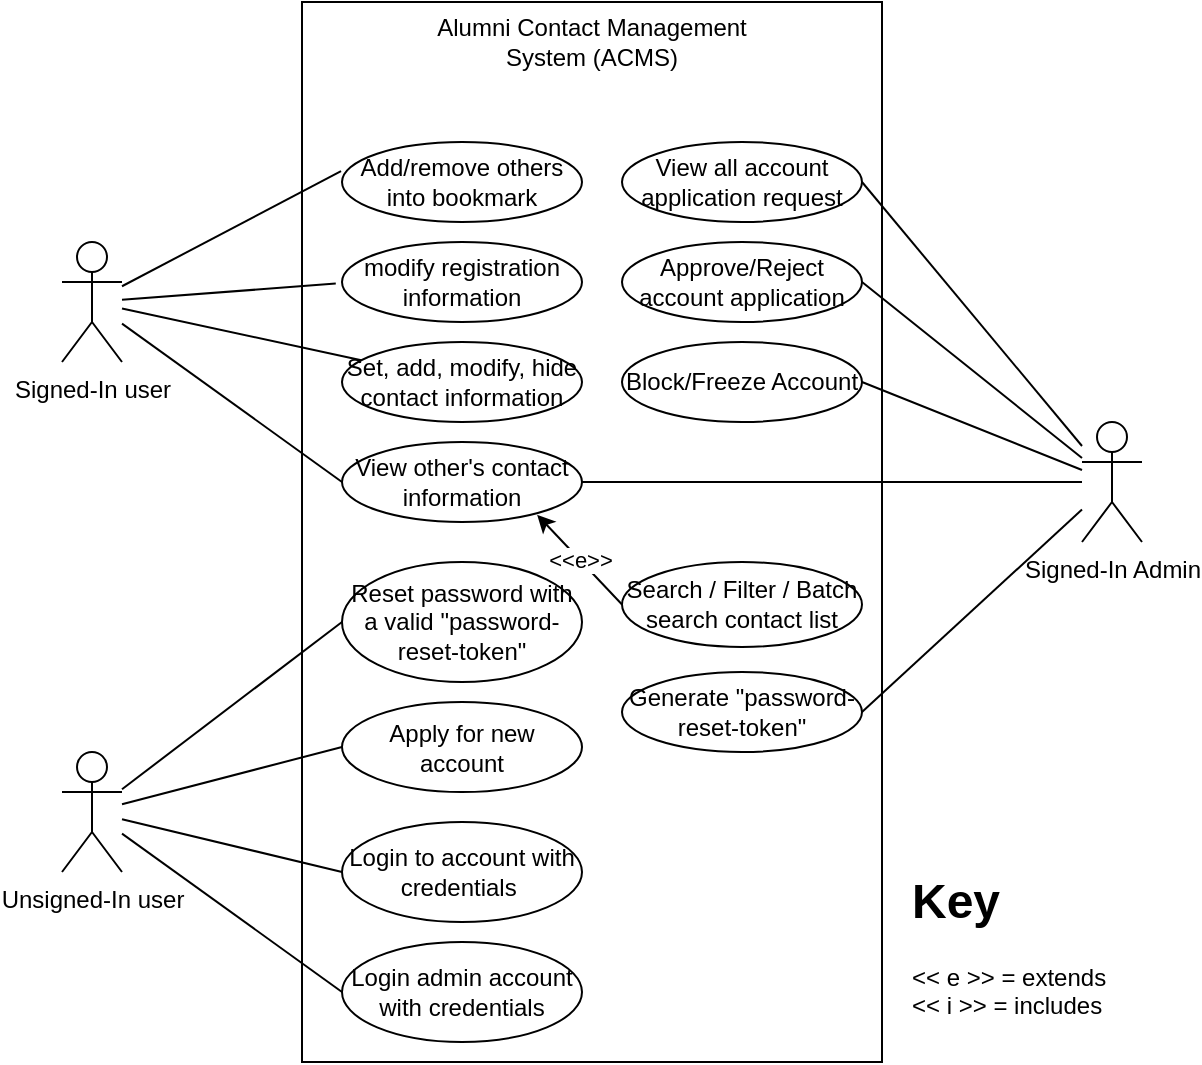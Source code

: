 <mxfile version="14.2.4" type="device"><diagram id="G1kOa4fqxSGU9bf7BF2B" name="Page-1"><mxGraphModel dx="1365" dy="708" grid="1" gridSize="10" guides="1" tooltips="1" connect="1" arrows="1" fold="1" page="1" pageScale="1" pageWidth="827" pageHeight="1169" math="0" shadow="0"><root><mxCell id="0"/><mxCell id="1" parent="0"/><mxCell id="L6AxCOGJ2hsjovgrTP8o-2" value="" style="rounded=0;whiteSpace=wrap;html=1;" vertex="1" parent="1"><mxGeometry x="170" y="150" width="290" height="530" as="geometry"/></mxCell><mxCell id="L6AxCOGJ2hsjovgrTP8o-3" value="Set, add, modify, hide contact information" style="ellipse;whiteSpace=wrap;html=1;" vertex="1" parent="1"><mxGeometry x="190" y="320" width="120" height="40" as="geometry"/></mxCell><mxCell id="L6AxCOGJ2hsjovgrTP8o-4" value="" style="endArrow=none;html=1;" edge="1" parent="1" source="L6AxCOGJ2hsjovgrTP8o-13" target="L6AxCOGJ2hsjovgrTP8o-3"><mxGeometry width="50" height="50" relative="1" as="geometry"><mxPoint x="80" y="300" as="sourcePoint"/><mxPoint x="170" y="280" as="targetPoint"/></mxGeometry></mxCell><mxCell id="L6AxCOGJ2hsjovgrTP8o-5" value="Unsigned-In user" style="shape=umlActor;verticalLabelPosition=bottom;verticalAlign=top;html=1;outlineConnect=0;" vertex="1" parent="1"><mxGeometry x="50" y="525" width="30" height="60" as="geometry"/></mxCell><mxCell id="L6AxCOGJ2hsjovgrTP8o-6" value="" style="endArrow=none;html=1;entryX=0;entryY=0.5;entryDx=0;entryDy=0;" edge="1" parent="1" source="L6AxCOGJ2hsjovgrTP8o-5" target="L6AxCOGJ2hsjovgrTP8o-7"><mxGeometry width="50" height="50" relative="1" as="geometry"><mxPoint x="180" y="575" as="sourcePoint"/><mxPoint x="200" y="585" as="targetPoint"/></mxGeometry></mxCell><mxCell id="L6AxCOGJ2hsjovgrTP8o-7" value="Apply for new account" style="ellipse;whiteSpace=wrap;html=1;" vertex="1" parent="1"><mxGeometry x="190" y="500" width="120" height="45" as="geometry"/></mxCell><mxCell id="L6AxCOGJ2hsjovgrTP8o-8" value="View other's contact information" style="ellipse;whiteSpace=wrap;html=1;" vertex="1" parent="1"><mxGeometry x="190" y="370" width="120" height="40" as="geometry"/></mxCell><mxCell id="L6AxCOGJ2hsjovgrTP8o-9" value="Login to account with credentials&amp;nbsp;" style="ellipse;whiteSpace=wrap;html=1;" vertex="1" parent="1"><mxGeometry x="190" y="560" width="120" height="50" as="geometry"/></mxCell><mxCell id="L6AxCOGJ2hsjovgrTP8o-10" value="" style="endArrow=none;html=1;entryX=0;entryY=0.5;entryDx=0;entryDy=0;" edge="1" parent="1" source="L6AxCOGJ2hsjovgrTP8o-5" target="L6AxCOGJ2hsjovgrTP8o-9"><mxGeometry width="50" height="50" relative="1" as="geometry"><mxPoint x="80" y="560" as="sourcePoint"/><mxPoint x="200" y="565" as="targetPoint"/></mxGeometry></mxCell><mxCell id="L6AxCOGJ2hsjovgrTP8o-11" value="Reset password with a valid &quot;password-reset-token&quot;" style="ellipse;whiteSpace=wrap;html=1;" vertex="1" parent="1"><mxGeometry x="190" y="430" width="120" height="60" as="geometry"/></mxCell><mxCell id="L6AxCOGJ2hsjovgrTP8o-12" value="" style="endArrow=none;html=1;entryX=0;entryY=0.5;entryDx=0;entryDy=0;" edge="1" parent="1" source="L6AxCOGJ2hsjovgrTP8o-5" target="L6AxCOGJ2hsjovgrTP8o-11"><mxGeometry width="50" height="50" relative="1" as="geometry"><mxPoint x="90" y="565" as="sourcePoint"/><mxPoint x="200" y="565" as="targetPoint"/></mxGeometry></mxCell><mxCell id="L6AxCOGJ2hsjovgrTP8o-13" value="Signed-In user" style="shape=umlActor;verticalLabelPosition=bottom;verticalAlign=top;html=1;outlineConnect=0;" vertex="1" parent="1"><mxGeometry x="50" y="270" width="30" height="60" as="geometry"/></mxCell><mxCell id="L6AxCOGJ2hsjovgrTP8o-14" value="" style="endArrow=none;html=1;entryX=0;entryY=0.5;entryDx=0;entryDy=0;" edge="1" parent="1" source="L6AxCOGJ2hsjovgrTP8o-13" target="L6AxCOGJ2hsjovgrTP8o-8"><mxGeometry width="50" height="50" relative="1" as="geometry"><mxPoint x="90" y="310" as="sourcePoint"/><mxPoint x="200" y="310" as="targetPoint"/></mxGeometry></mxCell><mxCell id="L6AxCOGJ2hsjovgrTP8o-15" value="Search / Filter / Batch search contact list" style="ellipse;whiteSpace=wrap;html=1;" vertex="1" parent="1"><mxGeometry x="330" y="430" width="120" height="42.5" as="geometry"/></mxCell><mxCell id="L6AxCOGJ2hsjovgrTP8o-16" value="&amp;lt;&amp;lt;e&amp;gt;&amp;gt;" style="endArrow=classic;html=1;exitX=0;exitY=0.5;exitDx=0;exitDy=0;entryX=0.813;entryY=0.91;entryDx=0;entryDy=0;entryPerimeter=0;" edge="1" parent="1" source="L6AxCOGJ2hsjovgrTP8o-15" target="L6AxCOGJ2hsjovgrTP8o-8"><mxGeometry width="50" height="50" relative="1" as="geometry"><mxPoint x="330" y="450" as="sourcePoint"/><mxPoint x="380" y="400" as="targetPoint"/><mxPoint as="offset"/></mxGeometry></mxCell><mxCell id="L6AxCOGJ2hsjovgrTP8o-17" value="&lt;h1&gt;Key&lt;/h1&gt;&lt;div&gt;&amp;lt;&amp;lt; e &amp;gt;&amp;gt; = extends&lt;/div&gt;&lt;div&gt;&amp;lt;&amp;lt; i &amp;gt;&amp;gt; = includes&lt;/div&gt;" style="text;html=1;strokeColor=none;fillColor=none;spacing=5;spacingTop=-20;whiteSpace=wrap;overflow=hidden;rounded=0;" vertex="1" parent="1"><mxGeometry x="470" y="580" width="130" height="90" as="geometry"/></mxCell><mxCell id="L6AxCOGJ2hsjovgrTP8o-18" value="modify registration information" style="ellipse;whiteSpace=wrap;html=1;" vertex="1" parent="1"><mxGeometry x="190" y="270" width="120" height="40" as="geometry"/></mxCell><mxCell id="L6AxCOGJ2hsjovgrTP8o-19" value="" style="endArrow=none;html=1;entryX=-0.026;entryY=0.52;entryDx=0;entryDy=0;entryPerimeter=0;" edge="1" parent="1" source="L6AxCOGJ2hsjovgrTP8o-13" target="L6AxCOGJ2hsjovgrTP8o-18"><mxGeometry width="50" height="50" relative="1" as="geometry"><mxPoint x="90" y="310" as="sourcePoint"/><mxPoint x="200" y="310" as="targetPoint"/></mxGeometry></mxCell><mxCell id="L6AxCOGJ2hsjovgrTP8o-20" value="Add/remove others into bookmark" style="ellipse;whiteSpace=wrap;html=1;" vertex="1" parent="1"><mxGeometry x="190" y="220" width="120" height="40" as="geometry"/></mxCell><mxCell id="L6AxCOGJ2hsjovgrTP8o-21" value="" style="endArrow=none;html=1;entryX=-0.004;entryY=0.365;entryDx=0;entryDy=0;entryPerimeter=0;" edge="1" parent="1" source="L6AxCOGJ2hsjovgrTP8o-13" target="L6AxCOGJ2hsjovgrTP8o-20"><mxGeometry width="50" height="50" relative="1" as="geometry"><mxPoint x="90" y="320.8" as="sourcePoint"/><mxPoint x="200" y="400" as="targetPoint"/></mxGeometry></mxCell><mxCell id="L6AxCOGJ2hsjovgrTP8o-22" value="View all account application request" style="ellipse;whiteSpace=wrap;html=1;" vertex="1" parent="1"><mxGeometry x="330" y="220" width="120" height="40" as="geometry"/></mxCell><mxCell id="L6AxCOGJ2hsjovgrTP8o-23" value="Login admin account with credentials" style="ellipse;whiteSpace=wrap;html=1;" vertex="1" parent="1"><mxGeometry x="190" y="620" width="120" height="50" as="geometry"/></mxCell><mxCell id="L6AxCOGJ2hsjovgrTP8o-24" value="" style="endArrow=none;html=1;entryX=0;entryY=0.5;entryDx=0;entryDy=0;" edge="1" parent="1" source="L6AxCOGJ2hsjovgrTP8o-5" target="L6AxCOGJ2hsjovgrTP8o-23"><mxGeometry width="50" height="50" relative="1" as="geometry"><mxPoint x="90" y="568.6" as="sourcePoint"/><mxPoint x="200" y="595" as="targetPoint"/></mxGeometry></mxCell><mxCell id="L6AxCOGJ2hsjovgrTP8o-25" value="Approve/Reject account application" style="ellipse;whiteSpace=wrap;html=1;" vertex="1" parent="1"><mxGeometry x="330" y="270" width="120" height="40" as="geometry"/></mxCell><mxCell id="L6AxCOGJ2hsjovgrTP8o-26" value="Block/Freeze Account" style="ellipse;whiteSpace=wrap;html=1;" vertex="1" parent="1"><mxGeometry x="330" y="320" width="120" height="40" as="geometry"/></mxCell><mxCell id="L6AxCOGJ2hsjovgrTP8o-27" value="Generate &quot;password-reset-token&quot;" style="ellipse;whiteSpace=wrap;html=1;" vertex="1" parent="1"><mxGeometry x="330" y="485" width="120" height="40" as="geometry"/></mxCell><mxCell id="L6AxCOGJ2hsjovgrTP8o-28" value="Signed-In Admin" style="shape=umlActor;verticalLabelPosition=bottom;verticalAlign=top;html=1;outlineConnect=0;" vertex="1" parent="1"><mxGeometry x="560" y="360" width="30" height="60" as="geometry"/></mxCell><mxCell id="L6AxCOGJ2hsjovgrTP8o-29" value="" style="endArrow=none;html=1;entryX=1;entryY=0.5;entryDx=0;entryDy=0;" edge="1" parent="1" source="L6AxCOGJ2hsjovgrTP8o-28" target="L6AxCOGJ2hsjovgrTP8o-22"><mxGeometry width="50" height="50" relative="1" as="geometry"><mxPoint x="550" y="377.522" as="sourcePoint"/><mxPoint x="659.52" y="320" as="targetPoint"/></mxGeometry></mxCell><mxCell id="L6AxCOGJ2hsjovgrTP8o-30" value="" style="endArrow=none;html=1;entryX=1;entryY=0.5;entryDx=0;entryDy=0;" edge="1" parent="1" source="L6AxCOGJ2hsjovgrTP8o-28" target="L6AxCOGJ2hsjovgrTP8o-25"><mxGeometry width="50" height="50" relative="1" as="geometry"><mxPoint x="570" y="382" as="sourcePoint"/><mxPoint x="460" y="250" as="targetPoint"/></mxGeometry></mxCell><mxCell id="L6AxCOGJ2hsjovgrTP8o-31" value="" style="endArrow=none;html=1;entryX=1;entryY=0.5;entryDx=0;entryDy=0;" edge="1" parent="1" source="L6AxCOGJ2hsjovgrTP8o-28" target="L6AxCOGJ2hsjovgrTP8o-26"><mxGeometry width="50" height="50" relative="1" as="geometry"><mxPoint x="570" y="388" as="sourcePoint"/><mxPoint x="460" y="300" as="targetPoint"/></mxGeometry></mxCell><mxCell id="L6AxCOGJ2hsjovgrTP8o-32" value="" style="endArrow=none;html=1;entryX=1;entryY=0.5;entryDx=0;entryDy=0;fontStyle=1" edge="1" parent="1" source="L6AxCOGJ2hsjovgrTP8o-28" target="L6AxCOGJ2hsjovgrTP8o-8"><mxGeometry width="50" height="50" relative="1" as="geometry"><mxPoint x="580" y="398" as="sourcePoint"/><mxPoint x="470" y="310" as="targetPoint"/></mxGeometry></mxCell><mxCell id="L6AxCOGJ2hsjovgrTP8o-33" value="" style="endArrow=none;html=1;entryX=1;entryY=0.5;entryDx=0;entryDy=0;" edge="1" parent="1" source="L6AxCOGJ2hsjovgrTP8o-28" target="L6AxCOGJ2hsjovgrTP8o-27"><mxGeometry width="50" height="50" relative="1" as="geometry"><mxPoint x="590" y="408" as="sourcePoint"/><mxPoint x="480" y="320" as="targetPoint"/></mxGeometry></mxCell><mxCell id="L6AxCOGJ2hsjovgrTP8o-34" value="Alumni Contact Management System (ACMS)" style="text;html=1;strokeColor=none;fillColor=none;align=center;verticalAlign=middle;whiteSpace=wrap;rounded=0;" vertex="1" parent="1"><mxGeometry x="215" y="160" width="200" height="20" as="geometry"/></mxCell></root></mxGraphModel></diagram></mxfile>